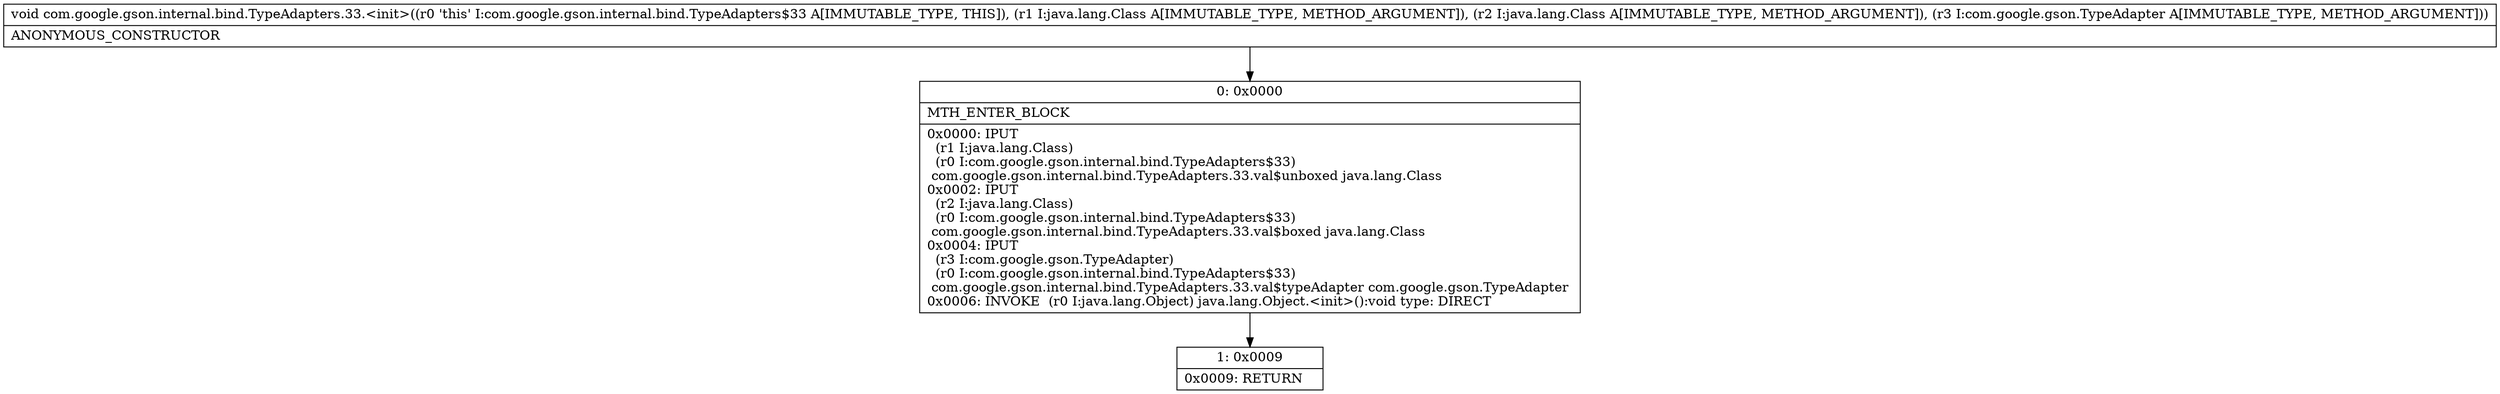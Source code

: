digraph "CFG forcom.google.gson.internal.bind.TypeAdapters.33.\<init\>(Ljava\/lang\/Class;Ljava\/lang\/Class;Lcom\/google\/gson\/TypeAdapter;)V" {
Node_0 [shape=record,label="{0\:\ 0x0000|MTH_ENTER_BLOCK\l|0x0000: IPUT  \l  (r1 I:java.lang.Class)\l  (r0 I:com.google.gson.internal.bind.TypeAdapters$33)\l com.google.gson.internal.bind.TypeAdapters.33.val$unboxed java.lang.Class \l0x0002: IPUT  \l  (r2 I:java.lang.Class)\l  (r0 I:com.google.gson.internal.bind.TypeAdapters$33)\l com.google.gson.internal.bind.TypeAdapters.33.val$boxed java.lang.Class \l0x0004: IPUT  \l  (r3 I:com.google.gson.TypeAdapter)\l  (r0 I:com.google.gson.internal.bind.TypeAdapters$33)\l com.google.gson.internal.bind.TypeAdapters.33.val$typeAdapter com.google.gson.TypeAdapter \l0x0006: INVOKE  (r0 I:java.lang.Object) java.lang.Object.\<init\>():void type: DIRECT \l}"];
Node_1 [shape=record,label="{1\:\ 0x0009|0x0009: RETURN   \l}"];
MethodNode[shape=record,label="{void com.google.gson.internal.bind.TypeAdapters.33.\<init\>((r0 'this' I:com.google.gson.internal.bind.TypeAdapters$33 A[IMMUTABLE_TYPE, THIS]), (r1 I:java.lang.Class A[IMMUTABLE_TYPE, METHOD_ARGUMENT]), (r2 I:java.lang.Class A[IMMUTABLE_TYPE, METHOD_ARGUMENT]), (r3 I:com.google.gson.TypeAdapter A[IMMUTABLE_TYPE, METHOD_ARGUMENT]))  | ANONYMOUS_CONSTRUCTOR\l}"];
MethodNode -> Node_0;
Node_0 -> Node_1;
}

